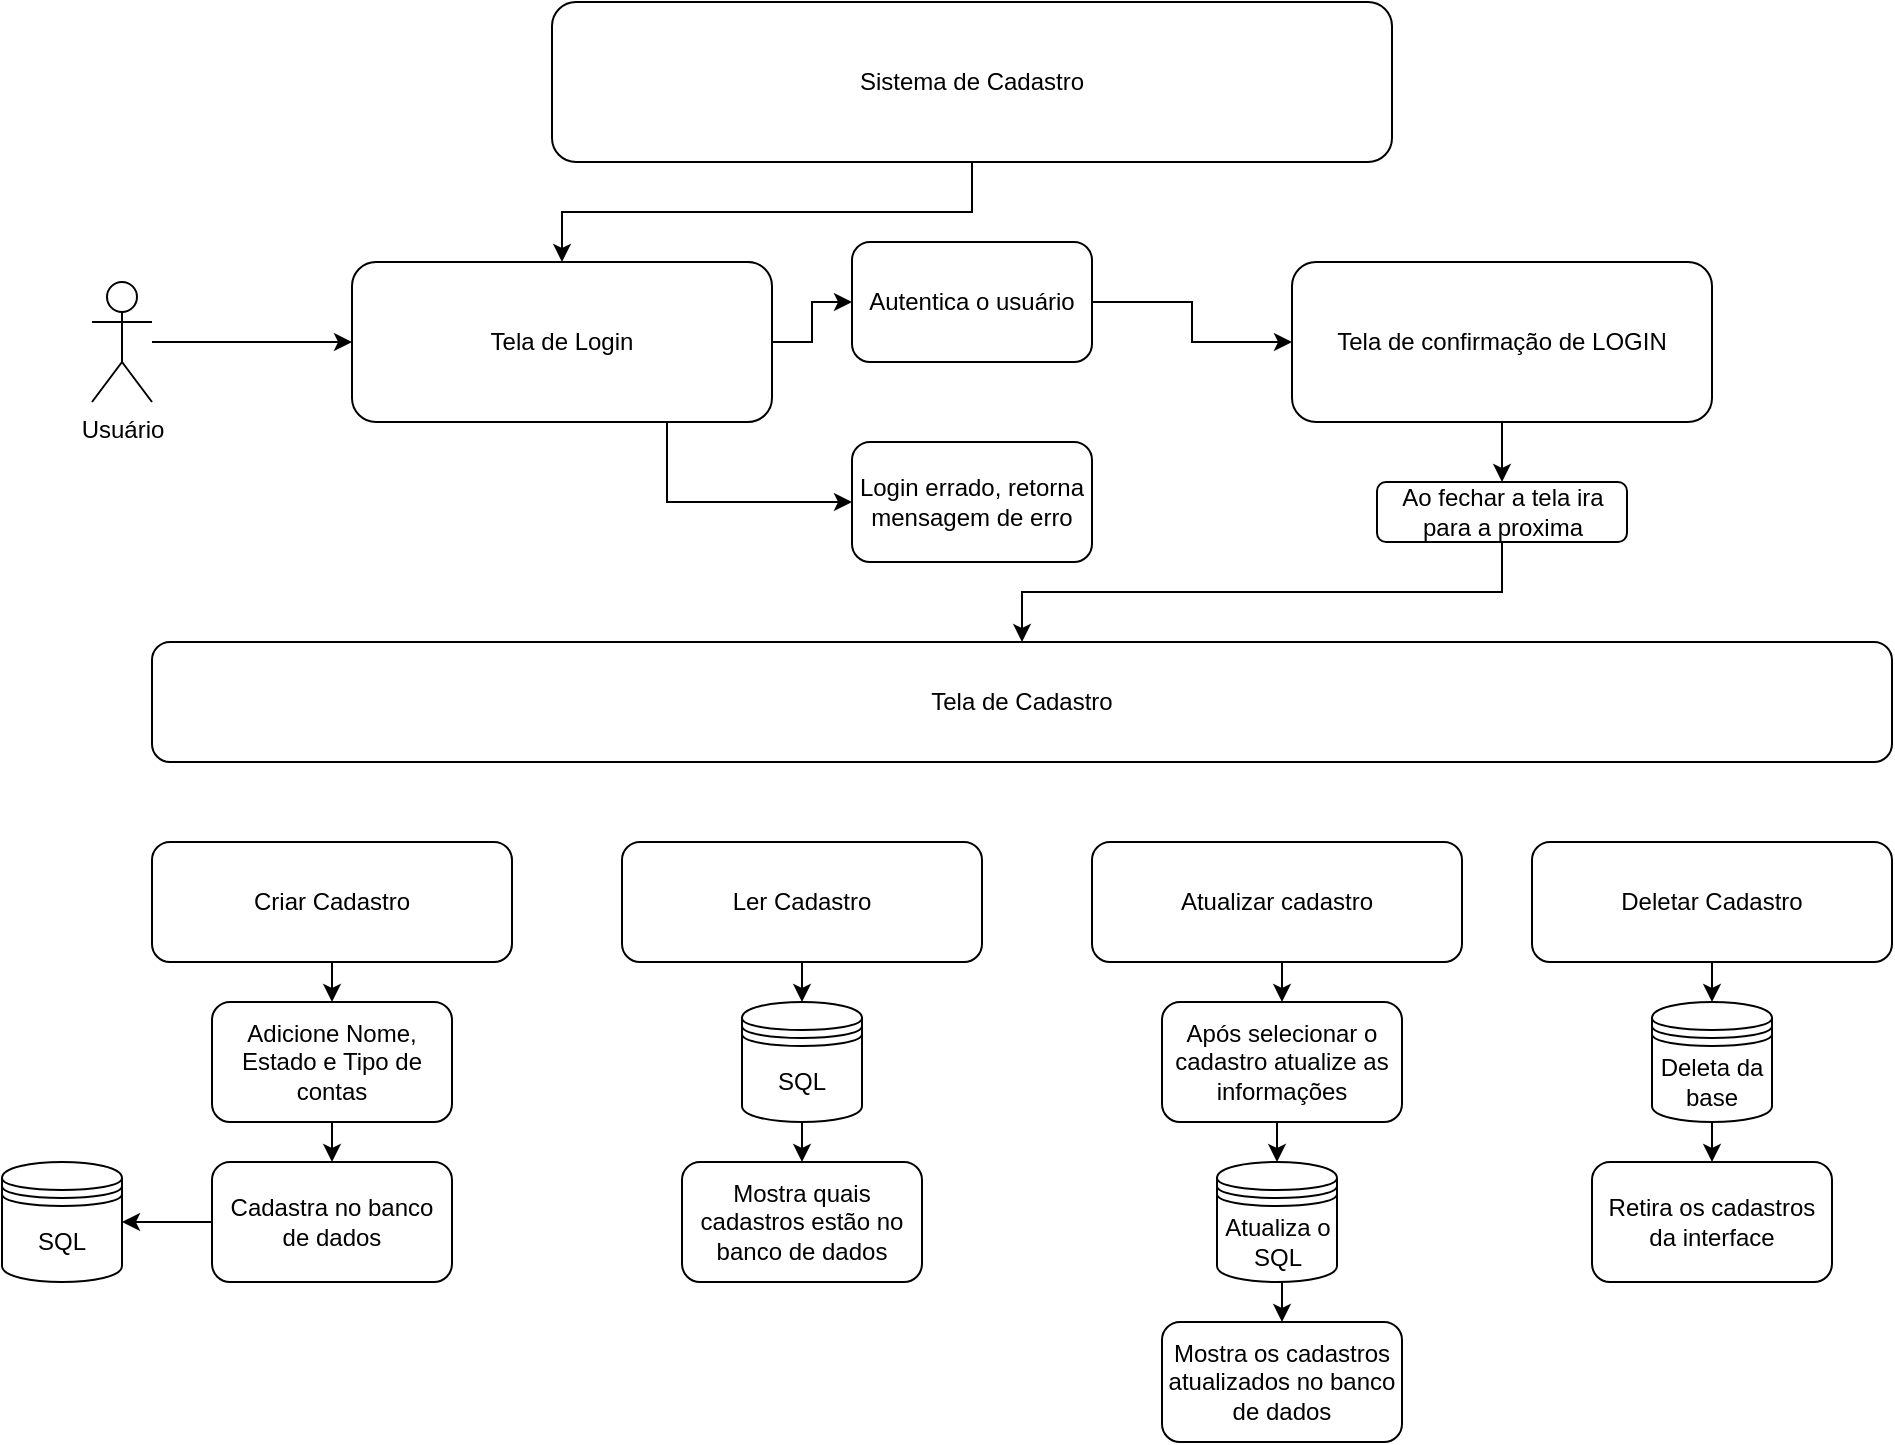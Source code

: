 <mxfile version="24.0.2" type="device">
  <diagram name="Page-1" id="e7e014a7-5840-1c2e-5031-d8a46d1fe8dd">
    <mxGraphModel dx="1674" dy="746" grid="1" gridSize="10" guides="1" tooltips="1" connect="1" arrows="1" fold="1" page="1" pageScale="1" pageWidth="1169" pageHeight="826" background="none" math="0" shadow="0">
      <root>
        <mxCell id="0" />
        <mxCell id="1" parent="0" />
        <mxCell id="x729ZxXL85oCNlhEFiC4-9" value="" style="edgeStyle=orthogonalEdgeStyle;rounded=0;orthogonalLoop=1;jettySize=auto;html=1;" parent="1" source="x729ZxXL85oCNlhEFiC4-2" target="x729ZxXL85oCNlhEFiC4-8" edge="1">
          <mxGeometry relative="1" as="geometry" />
        </mxCell>
        <mxCell id="x729ZxXL85oCNlhEFiC4-2" value="Sistema de Cadastro" style="rounded=1;whiteSpace=wrap;html=1;" parent="1" vertex="1">
          <mxGeometry x="365" y="50" width="420" height="80" as="geometry" />
        </mxCell>
        <mxCell id="x729ZxXL85oCNlhEFiC4-21" value="" style="edgeStyle=orthogonalEdgeStyle;rounded=0;orthogonalLoop=1;jettySize=auto;html=1;" parent="1" source="x729ZxXL85oCNlhEFiC4-3" target="x729ZxXL85oCNlhEFiC4-8" edge="1">
          <mxGeometry relative="1" as="geometry" />
        </mxCell>
        <mxCell id="x729ZxXL85oCNlhEFiC4-3" value="Usuário" style="shape=umlActor;verticalLabelPosition=bottom;verticalAlign=top;html=1;outlineConnect=0;shadow=0;textShadow=0;" parent="1" vertex="1">
          <mxGeometry x="135" y="190" width="30" height="60" as="geometry" />
        </mxCell>
        <mxCell id="x729ZxXL85oCNlhEFiC4-11" value="" style="edgeStyle=orthogonalEdgeStyle;rounded=0;orthogonalLoop=1;jettySize=auto;html=1;" parent="1" source="x729ZxXL85oCNlhEFiC4-8" target="x729ZxXL85oCNlhEFiC4-10" edge="1">
          <mxGeometry relative="1" as="geometry" />
        </mxCell>
        <mxCell id="x729ZxXL85oCNlhEFiC4-14" style="edgeStyle=orthogonalEdgeStyle;rounded=0;orthogonalLoop=1;jettySize=auto;html=1;exitX=0.75;exitY=1;exitDx=0;exitDy=0;entryX=0;entryY=0.5;entryDx=0;entryDy=0;" parent="1" source="x729ZxXL85oCNlhEFiC4-8" target="x729ZxXL85oCNlhEFiC4-13" edge="1">
          <mxGeometry relative="1" as="geometry" />
        </mxCell>
        <mxCell id="x729ZxXL85oCNlhEFiC4-8" value="Tela de Login" style="rounded=1;whiteSpace=wrap;html=1;" parent="1" vertex="1">
          <mxGeometry x="265" y="180" width="210" height="80" as="geometry" />
        </mxCell>
        <mxCell id="x729ZxXL85oCNlhEFiC4-19" style="edgeStyle=orthogonalEdgeStyle;rounded=0;orthogonalLoop=1;jettySize=auto;html=1;exitX=1;exitY=0.5;exitDx=0;exitDy=0;entryX=0;entryY=0.5;entryDx=0;entryDy=0;" parent="1" source="x729ZxXL85oCNlhEFiC4-10" target="x729ZxXL85oCNlhEFiC4-17" edge="1">
          <mxGeometry relative="1" as="geometry" />
        </mxCell>
        <mxCell id="x729ZxXL85oCNlhEFiC4-10" value="Autentica o usuário" style="rounded=1;whiteSpace=wrap;html=1;" parent="1" vertex="1">
          <mxGeometry x="515" y="170" width="120" height="60" as="geometry" />
        </mxCell>
        <mxCell id="x729ZxXL85oCNlhEFiC4-13" value="Login errado, retorna mensagem de erro" style="rounded=1;whiteSpace=wrap;html=1;" parent="1" vertex="1">
          <mxGeometry x="515" y="270" width="120" height="60" as="geometry" />
        </mxCell>
        <mxCell id="x729ZxXL85oCNlhEFiC4-23" value="" style="edgeStyle=orthogonalEdgeStyle;rounded=0;orthogonalLoop=1;jettySize=auto;html=1;" parent="1" source="x729ZxXL85oCNlhEFiC4-17" target="x729ZxXL85oCNlhEFiC4-22" edge="1">
          <mxGeometry relative="1" as="geometry" />
        </mxCell>
        <mxCell id="x729ZxXL85oCNlhEFiC4-17" value="Tela de confirmação de LOGIN" style="rounded=1;whiteSpace=wrap;html=1;" parent="1" vertex="1">
          <mxGeometry x="735" y="180" width="210" height="80" as="geometry" />
        </mxCell>
        <mxCell id="x729ZxXL85oCNlhEFiC4-25" value="" style="edgeStyle=orthogonalEdgeStyle;rounded=0;orthogonalLoop=1;jettySize=auto;html=1;" parent="1" source="x729ZxXL85oCNlhEFiC4-22" target="x729ZxXL85oCNlhEFiC4-24" edge="1">
          <mxGeometry relative="1" as="geometry" />
        </mxCell>
        <mxCell id="x729ZxXL85oCNlhEFiC4-22" value="Ao fechar a tela ira para a proxima" style="whiteSpace=wrap;html=1;rounded=1;" parent="1" vertex="1">
          <mxGeometry x="777.5" y="290" width="125" height="30" as="geometry" />
        </mxCell>
        <mxCell id="x729ZxXL85oCNlhEFiC4-24" value="Tela de Cadastro" style="rounded=1;whiteSpace=wrap;html=1;" parent="1" vertex="1">
          <mxGeometry x="165" y="370" width="870" height="60" as="geometry" />
        </mxCell>
        <mxCell id="x729ZxXL85oCNlhEFiC4-40" style="edgeStyle=orthogonalEdgeStyle;rounded=0;orthogonalLoop=1;jettySize=auto;html=1;exitX=0.5;exitY=1;exitDx=0;exitDy=0;entryX=0.5;entryY=0;entryDx=0;entryDy=0;" parent="1" source="x729ZxXL85oCNlhEFiC4-26" target="x729ZxXL85oCNlhEFiC4-30" edge="1">
          <mxGeometry relative="1" as="geometry" />
        </mxCell>
        <mxCell id="x729ZxXL85oCNlhEFiC4-26" value="Criar Cadastro" style="rounded=1;whiteSpace=wrap;html=1;" parent="1" vertex="1">
          <mxGeometry x="165" y="470" width="180" height="60" as="geometry" />
        </mxCell>
        <mxCell id="x729ZxXL85oCNlhEFiC4-43" style="edgeStyle=orthogonalEdgeStyle;rounded=0;orthogonalLoop=1;jettySize=auto;html=1;exitX=0.5;exitY=1;exitDx=0;exitDy=0;entryX=0.5;entryY=0;entryDx=0;entryDy=0;" parent="1" source="x729ZxXL85oCNlhEFiC4-27" target="x729ZxXL85oCNlhEFiC4-41" edge="1">
          <mxGeometry relative="1" as="geometry" />
        </mxCell>
        <mxCell id="x729ZxXL85oCNlhEFiC4-27" value="Ler Cadastro" style="rounded=1;whiteSpace=wrap;html=1;" parent="1" vertex="1">
          <mxGeometry x="400" y="470" width="180" height="60" as="geometry" />
        </mxCell>
        <mxCell id="CERmEd8iWAx46a_hkjbx-3" style="edgeStyle=orthogonalEdgeStyle;rounded=0;orthogonalLoop=1;jettySize=auto;html=1;exitX=0.5;exitY=1;exitDx=0;exitDy=0;entryX=0.5;entryY=0;entryDx=0;entryDy=0;" edge="1" parent="1" source="x729ZxXL85oCNlhEFiC4-28" target="CERmEd8iWAx46a_hkjbx-2">
          <mxGeometry relative="1" as="geometry" />
        </mxCell>
        <mxCell id="x729ZxXL85oCNlhEFiC4-28" value="Deletar Cadastro" style="rounded=1;whiteSpace=wrap;html=1;" parent="1" vertex="1">
          <mxGeometry x="855" y="470" width="180" height="60" as="geometry" />
        </mxCell>
        <mxCell id="CERmEd8iWAx46a_hkjbx-1" style="edgeStyle=orthogonalEdgeStyle;rounded=0;orthogonalLoop=1;jettySize=auto;html=1;exitX=0.5;exitY=1;exitDx=0;exitDy=0;entryX=0.5;entryY=0;entryDx=0;entryDy=0;" edge="1" parent="1" source="x729ZxXL85oCNlhEFiC4-29" target="x729ZxXL85oCNlhEFiC4-44">
          <mxGeometry relative="1" as="geometry" />
        </mxCell>
        <mxCell id="x729ZxXL85oCNlhEFiC4-29" value="Atualizar cadastro" style="rounded=1;whiteSpace=wrap;html=1;" parent="1" vertex="1">
          <mxGeometry x="635" y="470" width="185" height="60" as="geometry" />
        </mxCell>
        <mxCell id="x729ZxXL85oCNlhEFiC4-32" style="edgeStyle=orthogonalEdgeStyle;rounded=0;orthogonalLoop=1;jettySize=auto;html=1;exitX=0.5;exitY=1;exitDx=0;exitDy=0;entryX=0.5;entryY=0;entryDx=0;entryDy=0;" parent="1" source="x729ZxXL85oCNlhEFiC4-30" target="x729ZxXL85oCNlhEFiC4-31" edge="1">
          <mxGeometry relative="1" as="geometry" />
        </mxCell>
        <mxCell id="x729ZxXL85oCNlhEFiC4-30" value="Adicione Nome, Estado e Tipo de contas" style="rounded=1;whiteSpace=wrap;html=1;" parent="1" vertex="1">
          <mxGeometry x="195" y="550" width="120" height="60" as="geometry" />
        </mxCell>
        <mxCell id="x729ZxXL85oCNlhEFiC4-36" style="edgeStyle=orthogonalEdgeStyle;rounded=0;orthogonalLoop=1;jettySize=auto;html=1;exitX=0;exitY=0.5;exitDx=0;exitDy=0;entryX=1;entryY=0.5;entryDx=0;entryDy=0;" parent="1" source="x729ZxXL85oCNlhEFiC4-31" target="x729ZxXL85oCNlhEFiC4-33" edge="1">
          <mxGeometry relative="1" as="geometry" />
        </mxCell>
        <mxCell id="x729ZxXL85oCNlhEFiC4-31" value="Cadastra no banco de dados" style="rounded=1;whiteSpace=wrap;html=1;" parent="1" vertex="1">
          <mxGeometry x="195" y="630" width="120" height="60" as="geometry" />
        </mxCell>
        <mxCell id="x729ZxXL85oCNlhEFiC4-33" value="SQL" style="shape=datastore;whiteSpace=wrap;html=1;" parent="1" vertex="1">
          <mxGeometry x="90" y="630" width="60" height="60" as="geometry" />
        </mxCell>
        <mxCell id="x729ZxXL85oCNlhEFiC4-38" value="Mostra quais cadastros estão no banco de dados" style="rounded=1;whiteSpace=wrap;html=1;" parent="1" vertex="1">
          <mxGeometry x="430" y="630" width="120" height="60" as="geometry" />
        </mxCell>
        <mxCell id="x729ZxXL85oCNlhEFiC4-42" style="edgeStyle=orthogonalEdgeStyle;rounded=0;orthogonalLoop=1;jettySize=auto;html=1;exitX=0.5;exitY=1;exitDx=0;exitDy=0;entryX=0.5;entryY=0;entryDx=0;entryDy=0;" parent="1" source="x729ZxXL85oCNlhEFiC4-41" target="x729ZxXL85oCNlhEFiC4-38" edge="1">
          <mxGeometry relative="1" as="geometry" />
        </mxCell>
        <mxCell id="x729ZxXL85oCNlhEFiC4-41" value="SQL" style="shape=datastore;whiteSpace=wrap;html=1;" parent="1" vertex="1">
          <mxGeometry x="460" y="550" width="60" height="60" as="geometry" />
        </mxCell>
        <mxCell id="x729ZxXL85oCNlhEFiC4-46" style="edgeStyle=orthogonalEdgeStyle;rounded=0;orthogonalLoop=1;jettySize=auto;html=1;exitX=0.5;exitY=1;exitDx=0;exitDy=0;entryX=0.5;entryY=0;entryDx=0;entryDy=0;" parent="1" source="x729ZxXL85oCNlhEFiC4-44" target="x729ZxXL85oCNlhEFiC4-45" edge="1">
          <mxGeometry relative="1" as="geometry" />
        </mxCell>
        <mxCell id="x729ZxXL85oCNlhEFiC4-44" value="Após selecionar o cadastro atualize as informações" style="rounded=1;whiteSpace=wrap;html=1;" parent="1" vertex="1">
          <mxGeometry x="670" y="550" width="120" height="60" as="geometry" />
        </mxCell>
        <mxCell id="CERmEd8iWAx46a_hkjbx-5" style="edgeStyle=orthogonalEdgeStyle;rounded=0;orthogonalLoop=1;jettySize=auto;html=1;exitX=0.5;exitY=1;exitDx=0;exitDy=0;entryX=0.5;entryY=0;entryDx=0;entryDy=0;" edge="1" parent="1" source="x729ZxXL85oCNlhEFiC4-45" target="CERmEd8iWAx46a_hkjbx-4">
          <mxGeometry relative="1" as="geometry" />
        </mxCell>
        <mxCell id="x729ZxXL85oCNlhEFiC4-45" value="Atualiza o SQL" style="shape=datastore;whiteSpace=wrap;html=1;" parent="1" vertex="1">
          <mxGeometry x="697.5" y="630" width="60" height="60" as="geometry" />
        </mxCell>
        <mxCell id="CERmEd8iWAx46a_hkjbx-7" style="edgeStyle=orthogonalEdgeStyle;rounded=0;orthogonalLoop=1;jettySize=auto;html=1;exitX=0.5;exitY=1;exitDx=0;exitDy=0;entryX=0.5;entryY=0;entryDx=0;entryDy=0;" edge="1" parent="1" source="CERmEd8iWAx46a_hkjbx-2" target="CERmEd8iWAx46a_hkjbx-6">
          <mxGeometry relative="1" as="geometry" />
        </mxCell>
        <mxCell id="CERmEd8iWAx46a_hkjbx-2" value="Deleta da base" style="shape=datastore;whiteSpace=wrap;html=1;" vertex="1" parent="1">
          <mxGeometry x="915" y="550" width="60" height="60" as="geometry" />
        </mxCell>
        <mxCell id="CERmEd8iWAx46a_hkjbx-4" value="Mostra os cadastros atualizados no banco de dados" style="rounded=1;whiteSpace=wrap;html=1;" vertex="1" parent="1">
          <mxGeometry x="670" y="710" width="120" height="60" as="geometry" />
        </mxCell>
        <mxCell id="CERmEd8iWAx46a_hkjbx-6" value="Retira os cadastros da interface" style="rounded=1;whiteSpace=wrap;html=1;" vertex="1" parent="1">
          <mxGeometry x="885" y="630" width="120" height="60" as="geometry" />
        </mxCell>
      </root>
    </mxGraphModel>
  </diagram>
</mxfile>
